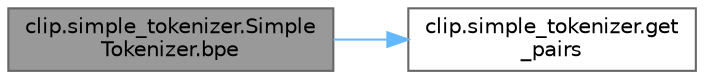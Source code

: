 digraph "clip.simple_tokenizer.SimpleTokenizer.bpe"
{
 // LATEX_PDF_SIZE
  bgcolor="transparent";
  edge [fontname=Helvetica,fontsize=10,labelfontname=Helvetica,labelfontsize=10];
  node [fontname=Helvetica,fontsize=10,shape=box,height=0.2,width=0.4];
  rankdir="LR";
  Node1 [id="Node000001",label="clip.simple_tokenizer.Simple\lTokenizer.bpe",height=0.2,width=0.4,color="gray40", fillcolor="grey60", style="filled", fontcolor="black",tooltip="Encodes a token using BPE."];
  Node1 -> Node2 [id="edge1_Node000001_Node000002",color="steelblue1",style="solid",tooltip=" "];
  Node2 [id="Node000002",label="clip.simple_tokenizer.get\l_pairs",height=0.2,width=0.4,color="grey40", fillcolor="white", style="filled",URL="$namespaceclip_1_1simple__tokenizer.html#a70c67c878a64d25b2a44feaaa0559a55",tooltip="Extracts symbol pairs from a given word."];
}
